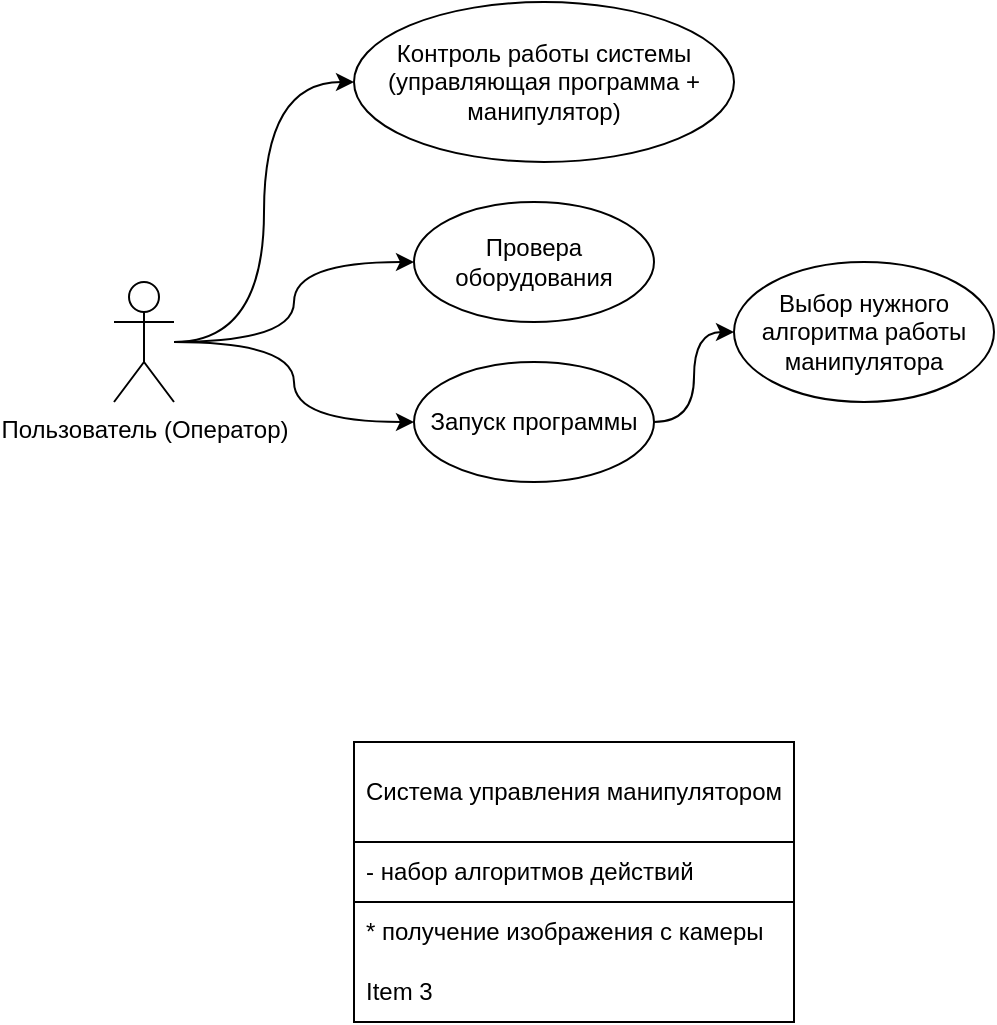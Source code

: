 <mxfile version="24.0.4" type="device">
  <diagram name="Страница — 1" id="nrY-rjl76UDQMa1T3ErX">
    <mxGraphModel dx="1434" dy="844" grid="0" gridSize="10" guides="1" tooltips="1" connect="1" arrows="1" fold="1" page="1" pageScale="1" pageWidth="827" pageHeight="1169" math="0" shadow="0">
      <root>
        <mxCell id="0" />
        <mxCell id="1" parent="0" />
        <mxCell id="VomTb7tPRNW29DSBGIMS-5" style="edgeStyle=orthogonalEdgeStyle;rounded=0;orthogonalLoop=1;jettySize=auto;html=1;entryX=0;entryY=0.5;entryDx=0;entryDy=0;curved=1;" parent="1" source="VomTb7tPRNW29DSBGIMS-1" target="VomTb7tPRNW29DSBGIMS-3" edge="1">
          <mxGeometry relative="1" as="geometry" />
        </mxCell>
        <mxCell id="VomTb7tPRNW29DSBGIMS-6" style="edgeStyle=orthogonalEdgeStyle;rounded=0;orthogonalLoop=1;jettySize=auto;html=1;entryX=0;entryY=0.5;entryDx=0;entryDy=0;curved=1;" parent="1" source="VomTb7tPRNW29DSBGIMS-1" target="VomTb7tPRNW29DSBGIMS-2" edge="1">
          <mxGeometry relative="1" as="geometry" />
        </mxCell>
        <mxCell id="VomTb7tPRNW29DSBGIMS-12" style="edgeStyle=orthogonalEdgeStyle;rounded=0;orthogonalLoop=1;jettySize=auto;html=1;entryX=0;entryY=0.5;entryDx=0;entryDy=0;curved=1;" parent="1" source="VomTb7tPRNW29DSBGIMS-1" target="VomTb7tPRNW29DSBGIMS-11" edge="1">
          <mxGeometry relative="1" as="geometry" />
        </mxCell>
        <mxCell id="VomTb7tPRNW29DSBGIMS-1" value="Пользователь (Оператор)" style="shape=umlActor;verticalLabelPosition=bottom;verticalAlign=top;html=1;outlineConnect=0;" parent="1" vertex="1">
          <mxGeometry x="60" y="180" width="30" height="60" as="geometry" />
        </mxCell>
        <mxCell id="VomTb7tPRNW29DSBGIMS-10" style="edgeStyle=orthogonalEdgeStyle;rounded=0;orthogonalLoop=1;jettySize=auto;html=1;entryX=0;entryY=0.5;entryDx=0;entryDy=0;curved=1;" parent="1" source="VomTb7tPRNW29DSBGIMS-2" target="VomTb7tPRNW29DSBGIMS-4" edge="1">
          <mxGeometry relative="1" as="geometry" />
        </mxCell>
        <mxCell id="VomTb7tPRNW29DSBGIMS-2" value="Запуск программы" style="ellipse;whiteSpace=wrap;html=1;" parent="1" vertex="1">
          <mxGeometry x="210" y="220" width="120" height="60" as="geometry" />
        </mxCell>
        <mxCell id="VomTb7tPRNW29DSBGIMS-3" value="Провера оборудования" style="ellipse;whiteSpace=wrap;html=1;" parent="1" vertex="1">
          <mxGeometry x="210" y="140" width="120" height="60" as="geometry" />
        </mxCell>
        <mxCell id="VomTb7tPRNW29DSBGIMS-4" value="Выбор нужного алгоритма работы манипулятора" style="ellipse;whiteSpace=wrap;html=1;" parent="1" vertex="1">
          <mxGeometry x="370" y="170" width="130" height="70" as="geometry" />
        </mxCell>
        <mxCell id="VomTb7tPRNW29DSBGIMS-11" value="Контроль работы системы (управляющая программа + манипулятор)" style="ellipse;whiteSpace=wrap;html=1;" parent="1" vertex="1">
          <mxGeometry x="180" y="40" width="190" height="80" as="geometry" />
        </mxCell>
        <mxCell id="VomTb7tPRNW29DSBGIMS-13" value="Система управления манипулятором" style="swimlane;fontStyle=0;childLayout=stackLayout;horizontal=1;startSize=50;horizontalStack=0;resizeParent=1;resizeParentMax=0;resizeLast=0;collapsible=1;marginBottom=0;whiteSpace=wrap;html=1;" parent="1" vertex="1">
          <mxGeometry x="180" y="410" width="220" height="140" as="geometry" />
        </mxCell>
        <mxCell id="VomTb7tPRNW29DSBGIMS-14" value="- набор алгоритмов действий" style="text;strokeColor=default;fillColor=none;align=left;verticalAlign=middle;spacingLeft=4;spacingRight=4;overflow=hidden;points=[[0,0.5],[1,0.5]];portConstraint=eastwest;rotatable=0;whiteSpace=wrap;html=1;" parent="VomTb7tPRNW29DSBGIMS-13" vertex="1">
          <mxGeometry y="50" width="220" height="30" as="geometry" />
        </mxCell>
        <mxCell id="VomTb7tPRNW29DSBGIMS-15" value="* получение изображения с камеры" style="text;strokeColor=none;fillColor=none;align=left;verticalAlign=middle;spacingLeft=4;spacingRight=4;overflow=hidden;points=[[0,0.5],[1,0.5]];portConstraint=eastwest;rotatable=0;whiteSpace=wrap;html=1;" parent="VomTb7tPRNW29DSBGIMS-13" vertex="1">
          <mxGeometry y="80" width="220" height="30" as="geometry" />
        </mxCell>
        <mxCell id="VomTb7tPRNW29DSBGIMS-16" value="Item 3" style="text;strokeColor=none;fillColor=none;align=left;verticalAlign=middle;spacingLeft=4;spacingRight=4;overflow=hidden;points=[[0,0.5],[1,0.5]];portConstraint=eastwest;rotatable=0;whiteSpace=wrap;html=1;" parent="VomTb7tPRNW29DSBGIMS-13" vertex="1">
          <mxGeometry y="110" width="220" height="30" as="geometry" />
        </mxCell>
      </root>
    </mxGraphModel>
  </diagram>
</mxfile>

